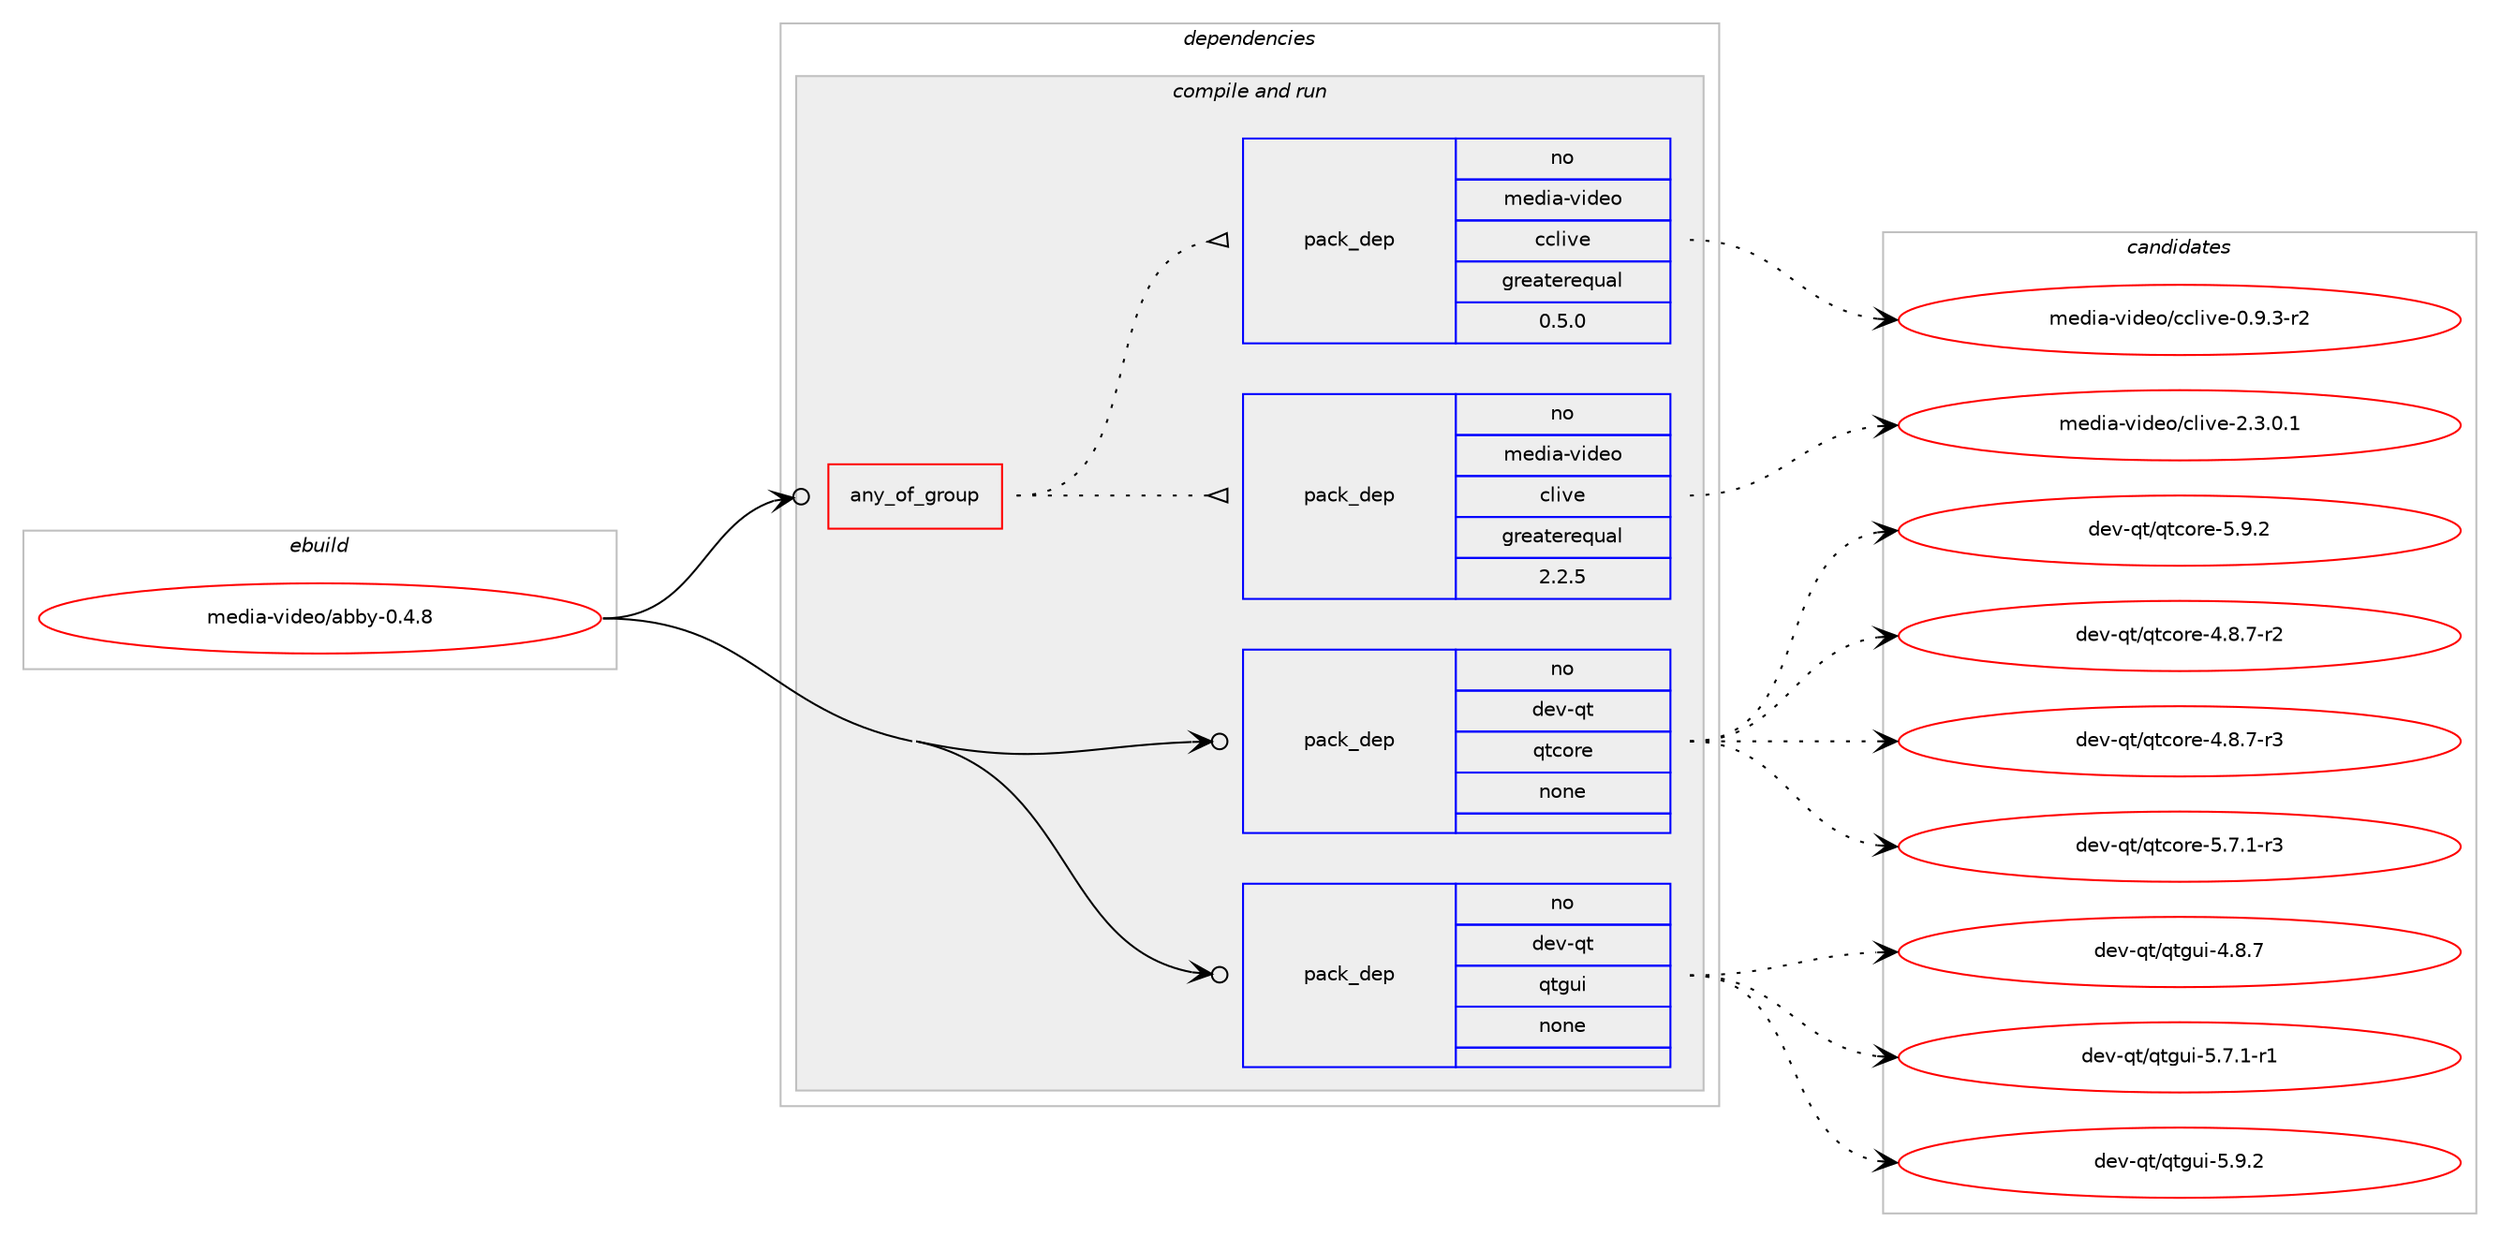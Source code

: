 digraph prolog {

# *************
# Graph options
# *************

newrank=true;
concentrate=true;
compound=true;
graph [rankdir=LR,fontname=Helvetica,fontsize=10,ranksep=1.5];#, ranksep=2.5, nodesep=0.2];
edge  [arrowhead=vee];
node  [fontname=Helvetica,fontsize=10];

# **********
# The ebuild
# **********

subgraph cluster_leftcol {
color=gray;
rank=same;
label=<<i>ebuild</i>>;
id [label="media-video/abby-0.4.8", color=red, width=4, href="../media-video/abby-0.4.8.svg"];
}

# ****************
# The dependencies
# ****************

subgraph cluster_midcol {
color=gray;
label=<<i>dependencies</i>>;
subgraph cluster_compile {
fillcolor="#eeeeee";
style=filled;
label=<<i>compile</i>>;
}
subgraph cluster_compileandrun {
fillcolor="#eeeeee";
style=filled;
label=<<i>compile and run</i>>;
subgraph any6149 {
dependency389601 [label=<<TABLE BORDER="0" CELLBORDER="1" CELLSPACING="0" CELLPADDING="4"><TR><TD CELLPADDING="10">any_of_group</TD></TR></TABLE>>, shape=none, color=red];subgraph pack287761 {
dependency389602 [label=<<TABLE BORDER="0" CELLBORDER="1" CELLSPACING="0" CELLPADDING="4" WIDTH="220"><TR><TD ROWSPAN="6" CELLPADDING="30">pack_dep</TD></TR><TR><TD WIDTH="110">no</TD></TR><TR><TD>media-video</TD></TR><TR><TD>clive</TD></TR><TR><TD>greaterequal</TD></TR><TR><TD>2.2.5</TD></TR></TABLE>>, shape=none, color=blue];
}
dependency389601:e -> dependency389602:w [weight=20,style="dotted",arrowhead="oinv"];
subgraph pack287762 {
dependency389603 [label=<<TABLE BORDER="0" CELLBORDER="1" CELLSPACING="0" CELLPADDING="4" WIDTH="220"><TR><TD ROWSPAN="6" CELLPADDING="30">pack_dep</TD></TR><TR><TD WIDTH="110">no</TD></TR><TR><TD>media-video</TD></TR><TR><TD>cclive</TD></TR><TR><TD>greaterequal</TD></TR><TR><TD>0.5.0</TD></TR></TABLE>>, shape=none, color=blue];
}
dependency389601:e -> dependency389603:w [weight=20,style="dotted",arrowhead="oinv"];
}
id:e -> dependency389601:w [weight=20,style="solid",arrowhead="odotvee"];
subgraph pack287763 {
dependency389604 [label=<<TABLE BORDER="0" CELLBORDER="1" CELLSPACING="0" CELLPADDING="4" WIDTH="220"><TR><TD ROWSPAN="6" CELLPADDING="30">pack_dep</TD></TR><TR><TD WIDTH="110">no</TD></TR><TR><TD>dev-qt</TD></TR><TR><TD>qtcore</TD></TR><TR><TD>none</TD></TR><TR><TD></TD></TR></TABLE>>, shape=none, color=blue];
}
id:e -> dependency389604:w [weight=20,style="solid",arrowhead="odotvee"];
subgraph pack287764 {
dependency389605 [label=<<TABLE BORDER="0" CELLBORDER="1" CELLSPACING="0" CELLPADDING="4" WIDTH="220"><TR><TD ROWSPAN="6" CELLPADDING="30">pack_dep</TD></TR><TR><TD WIDTH="110">no</TD></TR><TR><TD>dev-qt</TD></TR><TR><TD>qtgui</TD></TR><TR><TD>none</TD></TR><TR><TD></TD></TR></TABLE>>, shape=none, color=blue];
}
id:e -> dependency389605:w [weight=20,style="solid",arrowhead="odotvee"];
}
subgraph cluster_run {
fillcolor="#eeeeee";
style=filled;
label=<<i>run</i>>;
}
}

# **************
# The candidates
# **************

subgraph cluster_choices {
rank=same;
color=gray;
label=<<i>candidates</i>>;

subgraph choice287761 {
color=black;
nodesep=1;
choice109101100105974511810510010111147991081051181014550465146484649 [label="media-video/clive-2.3.0.1", color=red, width=4,href="../media-video/clive-2.3.0.1.svg"];
dependency389602:e -> choice109101100105974511810510010111147991081051181014550465146484649:w [style=dotted,weight="100"];
}
subgraph choice287762 {
color=black;
nodesep=1;
choice10910110010597451181051001011114799991081051181014548465746514511450 [label="media-video/cclive-0.9.3-r2", color=red, width=4,href="../media-video/cclive-0.9.3-r2.svg"];
dependency389603:e -> choice10910110010597451181051001011114799991081051181014548465746514511450:w [style=dotted,weight="100"];
}
subgraph choice287763 {
color=black;
nodesep=1;
choice1001011184511311647113116991111141014552465646554511450 [label="dev-qt/qtcore-4.8.7-r2", color=red, width=4,href="../dev-qt/qtcore-4.8.7-r2.svg"];
choice1001011184511311647113116991111141014552465646554511451 [label="dev-qt/qtcore-4.8.7-r3", color=red, width=4,href="../dev-qt/qtcore-4.8.7-r3.svg"];
choice1001011184511311647113116991111141014553465546494511451 [label="dev-qt/qtcore-5.7.1-r3", color=red, width=4,href="../dev-qt/qtcore-5.7.1-r3.svg"];
choice100101118451131164711311699111114101455346574650 [label="dev-qt/qtcore-5.9.2", color=red, width=4,href="../dev-qt/qtcore-5.9.2.svg"];
dependency389604:e -> choice1001011184511311647113116991111141014552465646554511450:w [style=dotted,weight="100"];
dependency389604:e -> choice1001011184511311647113116991111141014552465646554511451:w [style=dotted,weight="100"];
dependency389604:e -> choice1001011184511311647113116991111141014553465546494511451:w [style=dotted,weight="100"];
dependency389604:e -> choice100101118451131164711311699111114101455346574650:w [style=dotted,weight="100"];
}
subgraph choice287764 {
color=black;
nodesep=1;
choice1001011184511311647113116103117105455246564655 [label="dev-qt/qtgui-4.8.7", color=red, width=4,href="../dev-qt/qtgui-4.8.7.svg"];
choice10010111845113116471131161031171054553465546494511449 [label="dev-qt/qtgui-5.7.1-r1", color=red, width=4,href="../dev-qt/qtgui-5.7.1-r1.svg"];
choice1001011184511311647113116103117105455346574650 [label="dev-qt/qtgui-5.9.2", color=red, width=4,href="../dev-qt/qtgui-5.9.2.svg"];
dependency389605:e -> choice1001011184511311647113116103117105455246564655:w [style=dotted,weight="100"];
dependency389605:e -> choice10010111845113116471131161031171054553465546494511449:w [style=dotted,weight="100"];
dependency389605:e -> choice1001011184511311647113116103117105455346574650:w [style=dotted,weight="100"];
}
}

}

